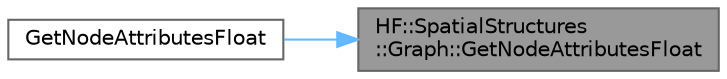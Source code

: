 digraph "HF::SpatialStructures::Graph::GetNodeAttributesFloat"
{
 // LATEX_PDF_SIZE
  bgcolor="transparent";
  edge [fontname=Helvetica,fontsize=10,labelfontname=Helvetica,labelfontsize=10];
  node [fontname=Helvetica,fontsize=10,shape=box,height=0.2,width=0.4];
  rankdir="RL";
  Node1 [label="HF::SpatialStructures\l::Graph::GetNodeAttributesFloat",height=0.2,width=0.4,color="gray40", fillcolor="grey60", style="filled", fontcolor="black",tooltip="Get the score for the given attribute of every node in the graph. Nodes that do not have a score for ..."];
  Node1 -> Node2 [dir="back",color="steelblue1",style="solid"];
  Node2 [label="GetNodeAttributesFloat",height=0.2,width=0.4,color="grey40", fillcolor="white", style="filled",URL="$a00458.html#ga0de826c1178cc451b80393a7dfeb6369",tooltip="Retrieve float node attribute values from *g."];
}
